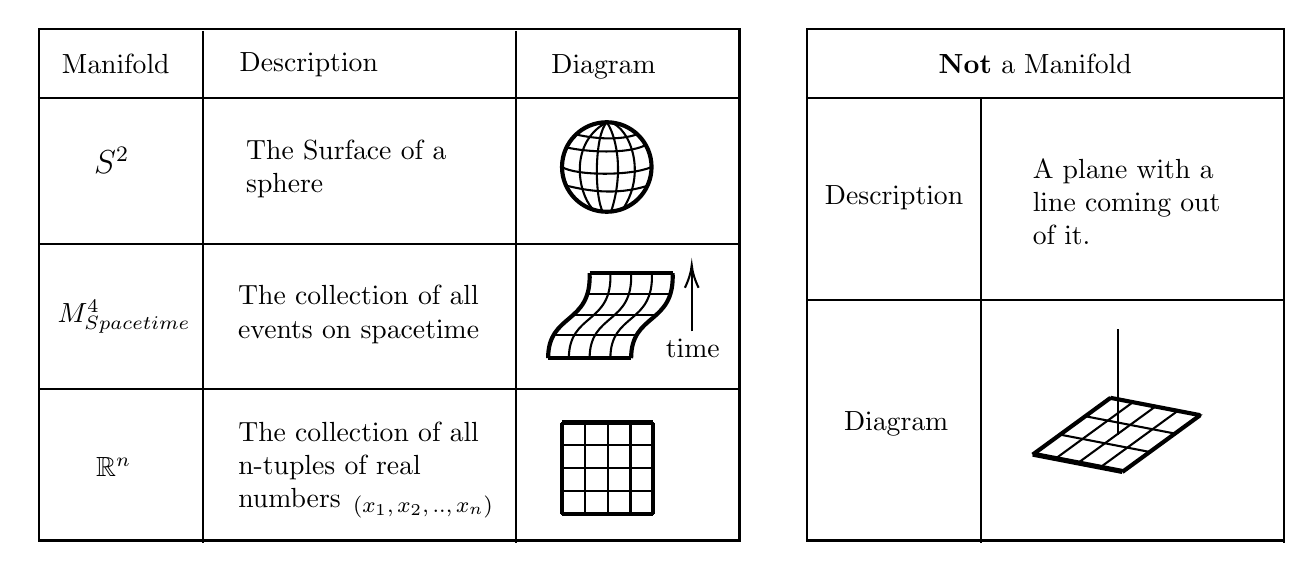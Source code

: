 

\tikzset{every picture/.style={line width=0.75pt}} %set default line width to 0.75pt        

\begin{tikzpicture}[x=0.75pt,y=0.75pt,yscale=-1,xscale=1]
%uncomment if require: \path (0,300); %set diagram left start at 0, and has height of 300

%Shape: Rectangle [id:dp5055672709450891] 
\draw   (10,23.25) -- (347.5,23.25) -- (347.5,269.81) -- (10,269.81) -- cycle ;
%Straight Lines [id:da0541799082187675] 
\draw    (89,24.25) -- (89,271.04) ;
%Straight Lines [id:da23352752150023814] 
\draw    (240,24.25) -- (240,271.04) ;
%Straight Lines [id:da06548087685456694] 
\draw    (9.5,56.81) -- (347.5,56.81) ;
%Straight Lines [id:da18517670886629478] 
\draw    (10.5,126.81) -- (347.5,126.81) ;
%Shape: Ellipse [id:dp7952388603476075] 
\draw  [line width=1.5]  (262,89.88) .. controls (262,77.97) and (271.65,68.31) .. (283.56,68.31) .. controls (295.47,68.31) and (305.13,77.97) .. (305.13,89.88) .. controls (305.13,101.79) and (295.47,111.44) .. (283.56,111.44) .. controls (271.65,111.44) and (262,101.79) .. (262,89.88) -- cycle ;
%Curve Lines [id:da05410223871968256] 
\draw    (283.56,68.31) .. controls (265.51,78.05) and (269.35,101.69) .. (276.59,109.95) ;
%Curve Lines [id:da3455245039536605] 
\draw    (283.56,68.31) .. controls (292.56,67.46) and (304.28,90.61) .. (291.29,110.21) ;
%Curve Lines [id:da9189647133107459] 
\draw    (283.56,68.31) .. controls (287.24,73.36) and (292.56,90.4) .. (285.54,111.7) ;
%Curve Lines [id:da4481132931593548] 
\draw    (283.56,68.31) .. controls (277.65,74.6) and (277.44,103.56) .. (281.7,111.66) ;
%Curve Lines [id:da38300192168922753] 
\draw    (262,89.88) .. controls (268.5,94.09) and (295.12,94.3) .. (305.13,89.88) ;
%Curve Lines [id:da38137977621584307] 
\draw    (264.24,80.45) .. controls (273.39,82.58) and (293.2,83.86) .. (302.15,79.39) ;
%Curve Lines [id:da04890609493928899] 
\draw    (264.88,99.05) .. controls (274.03,101.18) and (287.45,103.74) .. (302.79,99.05) ;
%Curve Lines [id:da04149727882873311] 
\draw    (269.14,74.28) .. controls (278.29,76.41) and (290.22,77.05) .. (298.31,74.07) ;
%Straight Lines [id:da29473496999817406] 
\draw    (10.5,196.81) -- (347.5,196.81) ;
%Curve Lines [id:da5439437877543751] 
\draw [line width=1.5]    (255.3,182.01) .. controls (255.3,160.01) and (276.3,166.01) .. (275.3,141.01) ;
%Curve Lines [id:da255440401061676] 
\draw [line width=1.5]    (295.3,182.01) .. controls (295.3,160.01) and (316.3,166.01) .. (315.3,141.01) ;
%Curve Lines [id:da6650410265474336] 
\draw    (285.3,182.01) .. controls (285.3,160.01) and (306.3,166.01) .. (305.3,141.01) ;
%Curve Lines [id:da060471114907779455] 
\draw    (275.3,182.01) .. controls (275.3,160.01) and (296.3,166.01) .. (295.3,141.01) ;
%Curve Lines [id:da3258458726920288] 
\draw    (265.3,182.01) .. controls (265.3,160.01) and (286.3,166.01) .. (285.3,141.01) ;
%Straight Lines [id:da13841234614977682] 
\draw [line width=1.5]    (275.3,141.01) -- (315.3,141.01) ;
%Straight Lines [id:da18882901638612415] 
\draw    (274.3,151.01) -- (314.3,151.01) ;
%Straight Lines [id:da89050699232276] 
\draw    (267.3,161.01) -- (307.3,161.01) ;
%Straight Lines [id:da051472078505148344] 
\draw    (257.3,171.01) -- (297.3,171.01) ;
%Straight Lines [id:da31470130901111015] 
\draw [line width=1.5]    (255.3,182.01) -- (295.3,182.01) ;
%Shape: Grid [id:dp21296831699294327] 
\draw  [draw opacity=0] (262,213) -- (306,213) -- (306,257) -- (262,257) -- cycle ; \draw   (273,213) -- (273,257)(284,213) -- (284,257)(295,213) -- (295,257) ; \draw   (262,224) -- (306,224)(262,235) -- (306,235)(262,246) -- (306,246) ; \draw   (262,213) -- (306,213) -- (306,257) -- (262,257) -- cycle ;
%Straight Lines [id:da14482847924712283] 
\draw [line width=1.5]    (262,213) -- (262,257) ;
%Straight Lines [id:da9197709924047432] 
\draw [line width=1.5]    (306,213) -- (306,257) ;
%Straight Lines [id:da6116277026306363] 
\draw [line width=1.5]    (262,213) -- (306,213) ;
%Straight Lines [id:da9799718870426737] 
\draw [line width=1.5]    (262,257) -- (306,257) ;
%Straight Lines [id:da6129412013470565] 
\draw    (324.5,169.12) -- (324.5,139.12) ;
\draw [shift={(324.5,137.12)}, rotate = 450] [color={rgb, 255:red, 0; green, 0; blue, 0 }  ][line width=0.75]    (10.93,-3.29) .. controls (6.95,-1.4) and (3.31,-0.3) .. (0,0) .. controls (3.31,0.3) and (6.95,1.4) .. (10.93,3.29)   ;
%Shape: Rectangle [id:dp5618197350421079] 
\draw   (380,23.25) -- (610,23.25) -- (610,269.81) -- (380,269.81) -- cycle ;
%Straight Lines [id:da5603031935610843] 
\draw    (464,56.25) -- (464,271.04) ;
%Straight Lines [id:da3425453114657584] 
\draw    (610,24.25) -- (610,271.04) ;
%Straight Lines [id:da40207323347409885] 
\draw    (379.5,56.81) -- (609.5,56.81) ;
%Straight Lines [id:da22956656581506496] 
\draw    (380.5,153.81) -- (609.5,153.81) ;
%Straight Lines [id:da4705069650634177] 
%\draw [line width=1.5]    (676,213) -- (676,257) ;
%Straight Lines [id:da8219513759179924] 
%\draw    (694.5,169.12) -- (694.5,139.12) ;
%\draw [shift={(694.5,137.12)}, rotate = 450] [color={rgb, 255:red, 0; green, 0; blue, 0 }  ][line width=0.75]    (10.93,-3.29) .. controls (6.95,-1.4) and (3.31,-0.3) .. (0,0) .. controls (3.31,0.3) and (6.95,1.4) .. (10.93,3.29)   ;
%Shape: Grid [id:dp9150048565967743] 
\draw  [draw opacity=0] (526.27,201.1) -- (569.47,209.45) -- (533.03,236.02) -- (489.83,227.67) -- cycle ; \draw   (537.07,203.19) -- (500.63,229.76)(547.87,205.28) -- (511.43,231.85)(558.67,207.36) -- (522.23,233.93) ; \draw   (514.12,209.96) -- (557.32,218.31)(501.97,218.81) -- (545.18,227.17) ; \draw   (526.27,201.1) -- (569.47,209.45) -- (533.03,236.02) -- (489.83,227.67) -- cycle ;
%Straight Lines [id:da1662153638321211] 
\draw [line width=1.5]    (526.27,201.1) -- (488.76,228.45) ;
%Straight Lines [id:da013861031847801186] 
\draw [line width=1.5]    (569.47,209.45) -- (531.96,236.8) ;
%Straight Lines [id:da7960824830468722] 
\draw [line width=1.5]    (526.27,201.1) -- (569.47,209.45) ;
%Straight Lines [id:da7285367784814745] 
\draw [line width=1.5]    (488.76,228.45) -- (531.96,236.8) ;
%Straight Lines [id:da6055829475842325] 
\draw    (530,218.96) -- (530,168.96) -- (530,167.96) ;

% Text Node
\draw (47,40.41) node   [align=left] {Manifold};
% Text Node
\draw (140,40.81) node   [align=left] {Description};
% Text Node
\draw (158,90.81) node   [align=left] {The Surface of a \\sphere};
% Text Node
\draw (45,86.62) node  [font=\large]  {$S^{2}$};
% Text Node
\draw (51,162) node    {$M^{4}_{Spacetime}$};
% Text Node
\draw (164,161) node   [align=left] {The collection of all \\events on spacetime};
% Text Node
\draw (46,234.46) node    {$\mathbb{R}^{n}$};
% Text Node
\draw (164,233.46) node   [align=left] {The collection of all \\n-tuples of real\\numbers};
% Text Node
\draw (195,253.46) node  [font=\footnotesize]  {$( x_{1} ,x_{2} ,..,x_{n})$};
% Text Node
\draw (282,41.46) node   [align=left] {Diagram};
% Text Node
\draw (325,177.12) node   [align=left] {time};
% Text Node
\draw (422,104.81) node   [align=left] {Description};
% Text Node
\draw (534,106.81) node   [align=left] {A plane with a \\line coming out\\of it.};
% Text Node
\draw (490,40.41) node   [align=left] {\textbf{Not} a Manifold};
% Text Node
\draw (423,213.81) node   [align=left] {Diagram};

\end{tikzpicture}
